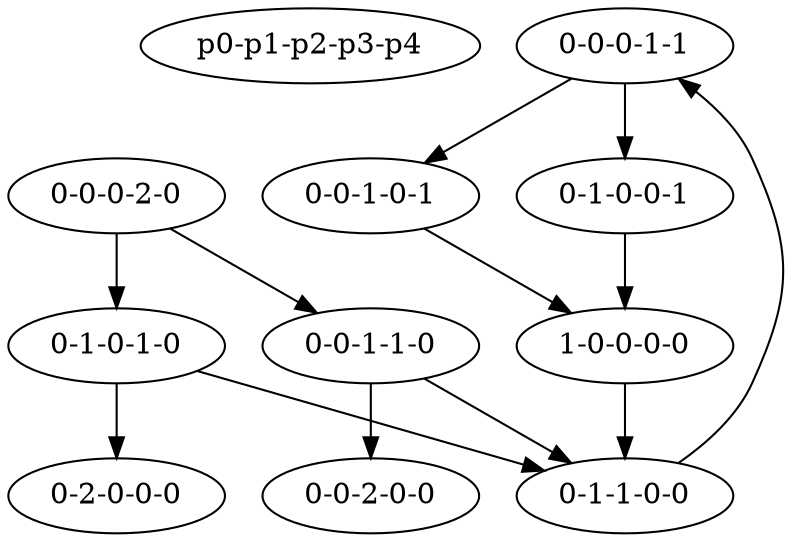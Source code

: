 
    digraph {
        "p0-p1-p2-p3-p4"
         "0-0-0-1-1" -> "0-1-0-0-1";
 "0-0-0-1-1" -> "0-0-1-0-1"
		
		
		 "0-0-0-2-0" -> "0-1-0-1-0";
 "0-0-0-2-0" -> "0-0-1-1-0"
		 "0-1-0-0-1" -> "1-0-0-0-0"
		 "0-1-1-0-0" -> "0-0-0-1-1"
		 "0-1-0-1-0" -> "0-2-0-0-0";
 "0-1-0-1-0" -> "0-1-1-0-0"
		 "0-0-1-1-0" -> "0-1-1-0-0";
 "0-0-1-1-0" -> "0-0-2-0-0"
		 "0-0-1-0-1" -> "1-0-0-0-0"
		 "1-0-0-0-0" -> "0-1-1-0-0"
    }
